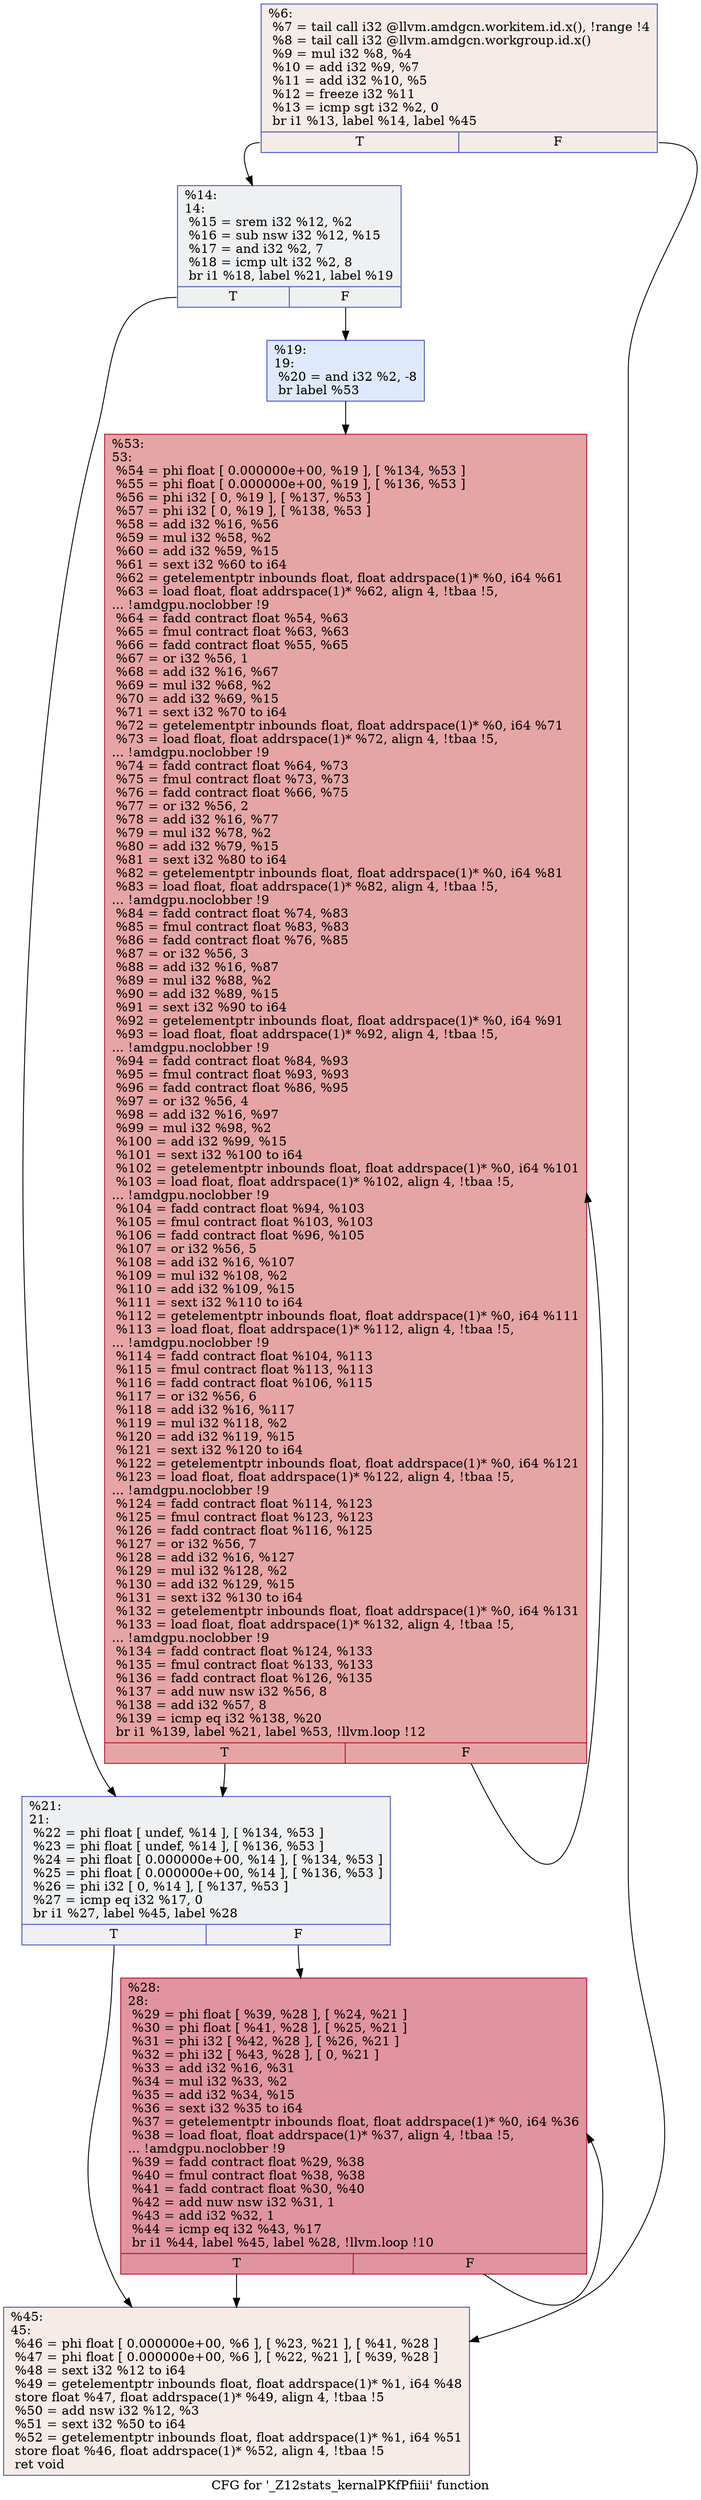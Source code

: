 digraph "CFG for '_Z12stats_kernalPKfPfiiii' function" {
	label="CFG for '_Z12stats_kernalPKfPfiiii' function";

	Node0x5d59390 [shape=record,color="#3d50c3ff", style=filled, fillcolor="#ead5c970",label="{%6:\l  %7 = tail call i32 @llvm.amdgcn.workitem.id.x(), !range !4\l  %8 = tail call i32 @llvm.amdgcn.workgroup.id.x()\l  %9 = mul i32 %8, %4\l  %10 = add i32 %9, %7\l  %11 = add i32 %10, %5\l  %12 = freeze i32 %11\l  %13 = icmp sgt i32 %2, 0\l  br i1 %13, label %14, label %45\l|{<s0>T|<s1>F}}"];
	Node0x5d59390:s0 -> Node0x5d585c0;
	Node0x5d59390:s1 -> Node0x5d5ac60;
	Node0x5d585c0 [shape=record,color="#3d50c3ff", style=filled, fillcolor="#d9dce170",label="{%14:\l14:                                               \l  %15 = srem i32 %12, %2\l  %16 = sub nsw i32 %12, %15\l  %17 = and i32 %2, 7\l  %18 = icmp ult i32 %2, 8\l  br i1 %18, label %21, label %19\l|{<s0>T|<s1>F}}"];
	Node0x5d585c0:s0 -> Node0x5d5b0f0;
	Node0x5d585c0:s1 -> Node0x5d5b140;
	Node0x5d5b140 [shape=record,color="#3d50c3ff", style=filled, fillcolor="#b5cdfa70",label="{%19:\l19:                                               \l  %20 = and i32 %2, -8\l  br label %53\l}"];
	Node0x5d5b140 -> Node0x5d5b310;
	Node0x5d5b0f0 [shape=record,color="#3d50c3ff", style=filled, fillcolor="#d9dce170",label="{%21:\l21:                                               \l  %22 = phi float [ undef, %14 ], [ %134, %53 ]\l  %23 = phi float [ undef, %14 ], [ %136, %53 ]\l  %24 = phi float [ 0.000000e+00, %14 ], [ %134, %53 ]\l  %25 = phi float [ 0.000000e+00, %14 ], [ %136, %53 ]\l  %26 = phi i32 [ 0, %14 ], [ %137, %53 ]\l  %27 = icmp eq i32 %17, 0\l  br i1 %27, label %45, label %28\l|{<s0>T|<s1>F}}"];
	Node0x5d5b0f0:s0 -> Node0x5d5ac60;
	Node0x5d5b0f0:s1 -> Node0x5d5c750;
	Node0x5d5c750 [shape=record,color="#b70d28ff", style=filled, fillcolor="#b70d2870",label="{%28:\l28:                                               \l  %29 = phi float [ %39, %28 ], [ %24, %21 ]\l  %30 = phi float [ %41, %28 ], [ %25, %21 ]\l  %31 = phi i32 [ %42, %28 ], [ %26, %21 ]\l  %32 = phi i32 [ %43, %28 ], [ 0, %21 ]\l  %33 = add i32 %16, %31\l  %34 = mul i32 %33, %2\l  %35 = add i32 %34, %15\l  %36 = sext i32 %35 to i64\l  %37 = getelementptr inbounds float, float addrspace(1)* %0, i64 %36\l  %38 = load float, float addrspace(1)* %37, align 4, !tbaa !5,\l... !amdgpu.noclobber !9\l  %39 = fadd contract float %29, %38\l  %40 = fmul contract float %38, %38\l  %41 = fadd contract float %30, %40\l  %42 = add nuw nsw i32 %31, 1\l  %43 = add i32 %32, 1\l  %44 = icmp eq i32 %43, %17\l  br i1 %44, label %45, label %28, !llvm.loop !10\l|{<s0>T|<s1>F}}"];
	Node0x5d5c750:s0 -> Node0x5d5ac60;
	Node0x5d5c750:s1 -> Node0x5d5c750;
	Node0x5d5ac60 [shape=record,color="#3d50c3ff", style=filled, fillcolor="#ead5c970",label="{%45:\l45:                                               \l  %46 = phi float [ 0.000000e+00, %6 ], [ %23, %21 ], [ %41, %28 ]\l  %47 = phi float [ 0.000000e+00, %6 ], [ %22, %21 ], [ %39, %28 ]\l  %48 = sext i32 %12 to i64\l  %49 = getelementptr inbounds float, float addrspace(1)* %1, i64 %48\l  store float %47, float addrspace(1)* %49, align 4, !tbaa !5\l  %50 = add nsw i32 %12, %3\l  %51 = sext i32 %50 to i64\l  %52 = getelementptr inbounds float, float addrspace(1)* %1, i64 %51\l  store float %46, float addrspace(1)* %52, align 4, !tbaa !5\l  ret void\l}"];
	Node0x5d5b310 [shape=record,color="#b70d28ff", style=filled, fillcolor="#c5333470",label="{%53:\l53:                                               \l  %54 = phi float [ 0.000000e+00, %19 ], [ %134, %53 ]\l  %55 = phi float [ 0.000000e+00, %19 ], [ %136, %53 ]\l  %56 = phi i32 [ 0, %19 ], [ %137, %53 ]\l  %57 = phi i32 [ 0, %19 ], [ %138, %53 ]\l  %58 = add i32 %16, %56\l  %59 = mul i32 %58, %2\l  %60 = add i32 %59, %15\l  %61 = sext i32 %60 to i64\l  %62 = getelementptr inbounds float, float addrspace(1)* %0, i64 %61\l  %63 = load float, float addrspace(1)* %62, align 4, !tbaa !5,\l... !amdgpu.noclobber !9\l  %64 = fadd contract float %54, %63\l  %65 = fmul contract float %63, %63\l  %66 = fadd contract float %55, %65\l  %67 = or i32 %56, 1\l  %68 = add i32 %16, %67\l  %69 = mul i32 %68, %2\l  %70 = add i32 %69, %15\l  %71 = sext i32 %70 to i64\l  %72 = getelementptr inbounds float, float addrspace(1)* %0, i64 %71\l  %73 = load float, float addrspace(1)* %72, align 4, !tbaa !5,\l... !amdgpu.noclobber !9\l  %74 = fadd contract float %64, %73\l  %75 = fmul contract float %73, %73\l  %76 = fadd contract float %66, %75\l  %77 = or i32 %56, 2\l  %78 = add i32 %16, %77\l  %79 = mul i32 %78, %2\l  %80 = add i32 %79, %15\l  %81 = sext i32 %80 to i64\l  %82 = getelementptr inbounds float, float addrspace(1)* %0, i64 %81\l  %83 = load float, float addrspace(1)* %82, align 4, !tbaa !5,\l... !amdgpu.noclobber !9\l  %84 = fadd contract float %74, %83\l  %85 = fmul contract float %83, %83\l  %86 = fadd contract float %76, %85\l  %87 = or i32 %56, 3\l  %88 = add i32 %16, %87\l  %89 = mul i32 %88, %2\l  %90 = add i32 %89, %15\l  %91 = sext i32 %90 to i64\l  %92 = getelementptr inbounds float, float addrspace(1)* %0, i64 %91\l  %93 = load float, float addrspace(1)* %92, align 4, !tbaa !5,\l... !amdgpu.noclobber !9\l  %94 = fadd contract float %84, %93\l  %95 = fmul contract float %93, %93\l  %96 = fadd contract float %86, %95\l  %97 = or i32 %56, 4\l  %98 = add i32 %16, %97\l  %99 = mul i32 %98, %2\l  %100 = add i32 %99, %15\l  %101 = sext i32 %100 to i64\l  %102 = getelementptr inbounds float, float addrspace(1)* %0, i64 %101\l  %103 = load float, float addrspace(1)* %102, align 4, !tbaa !5,\l... !amdgpu.noclobber !9\l  %104 = fadd contract float %94, %103\l  %105 = fmul contract float %103, %103\l  %106 = fadd contract float %96, %105\l  %107 = or i32 %56, 5\l  %108 = add i32 %16, %107\l  %109 = mul i32 %108, %2\l  %110 = add i32 %109, %15\l  %111 = sext i32 %110 to i64\l  %112 = getelementptr inbounds float, float addrspace(1)* %0, i64 %111\l  %113 = load float, float addrspace(1)* %112, align 4, !tbaa !5,\l... !amdgpu.noclobber !9\l  %114 = fadd contract float %104, %113\l  %115 = fmul contract float %113, %113\l  %116 = fadd contract float %106, %115\l  %117 = or i32 %56, 6\l  %118 = add i32 %16, %117\l  %119 = mul i32 %118, %2\l  %120 = add i32 %119, %15\l  %121 = sext i32 %120 to i64\l  %122 = getelementptr inbounds float, float addrspace(1)* %0, i64 %121\l  %123 = load float, float addrspace(1)* %122, align 4, !tbaa !5,\l... !amdgpu.noclobber !9\l  %124 = fadd contract float %114, %123\l  %125 = fmul contract float %123, %123\l  %126 = fadd contract float %116, %125\l  %127 = or i32 %56, 7\l  %128 = add i32 %16, %127\l  %129 = mul i32 %128, %2\l  %130 = add i32 %129, %15\l  %131 = sext i32 %130 to i64\l  %132 = getelementptr inbounds float, float addrspace(1)* %0, i64 %131\l  %133 = load float, float addrspace(1)* %132, align 4, !tbaa !5,\l... !amdgpu.noclobber !9\l  %134 = fadd contract float %124, %133\l  %135 = fmul contract float %133, %133\l  %136 = fadd contract float %126, %135\l  %137 = add nuw nsw i32 %56, 8\l  %138 = add i32 %57, 8\l  %139 = icmp eq i32 %138, %20\l  br i1 %139, label %21, label %53, !llvm.loop !12\l|{<s0>T|<s1>F}}"];
	Node0x5d5b310:s0 -> Node0x5d5b0f0;
	Node0x5d5b310:s1 -> Node0x5d5b310;
}
